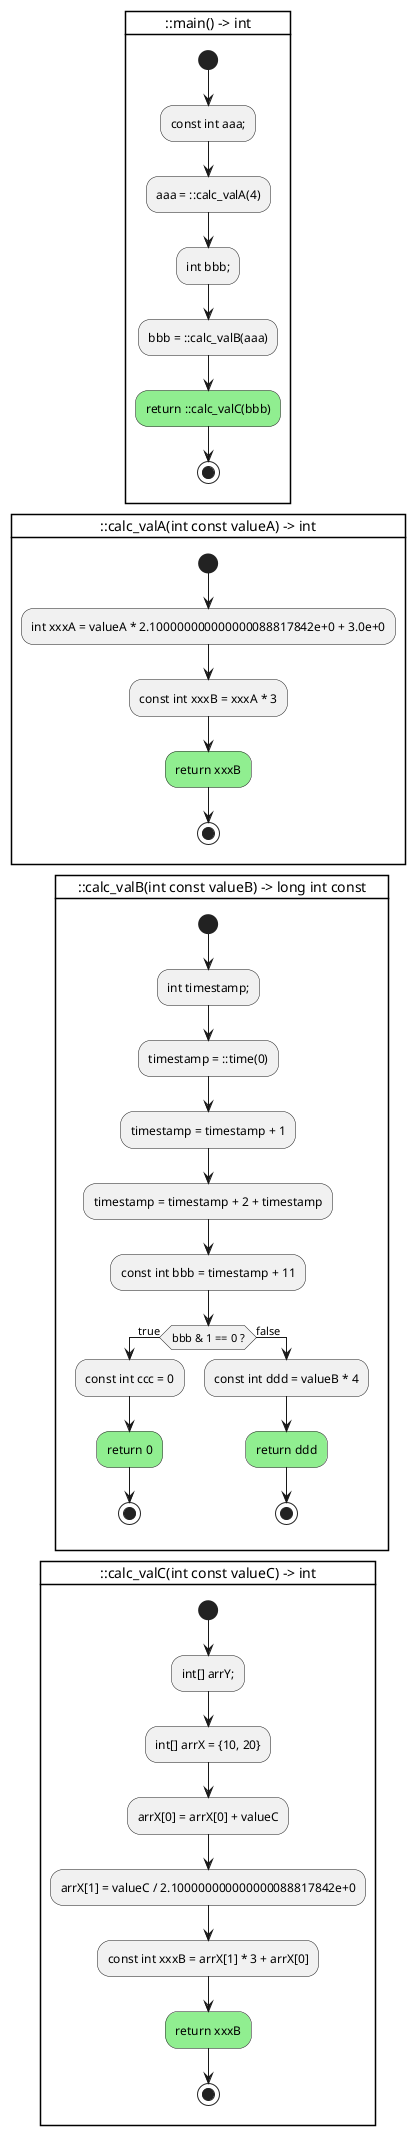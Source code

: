 @startuml

card "::main() -> int" {
    start
    :const int aaa;;
    :aaa = ::calc_valA(4);
    :int bbb;;
    :bbb = ::calc_valB(aaa);
    #lightgreen:return ::calc_valC(bbb);
    stop
}

card "::calc_valA(int const valueA) -> int" {
    start
    :int xxxA = valueA * 2.100000000000000088817842e+0 + 3.0e+0;
    :const int xxxB = xxxA * 3;
    #lightgreen:return xxxB;
    stop
}

card "::calc_valB(int const valueB) -> long int const" {
    start
    :int timestamp;;
    :timestamp = ::time(0);
    :timestamp = timestamp + 1;
    :timestamp = timestamp + 2 + timestamp;
    :const int bbb = timestamp + 11;
    if (bbb & 1 == 0 ?) then (true)
        :const int ccc = 0;
        #lightgreen:return 0;
        stop
    else (false)
        :const int ddd = valueB * 4;
        #lightgreen:return ddd;
        stop
    endif
}

card "::calc_valC(int const valueC) -> int" {
    start
    :int[] arrY;;
    :int[] arrX = {10, 20};
    :arrX[0] = arrX[0] + valueC;
    :arrX[1] = valueC / 2.100000000000000088817842e+0;
    :const int xxxB = arrX[1] * 3 + arrX[0];
    #lightgreen:return xxxB;
    stop
}


@enduml
